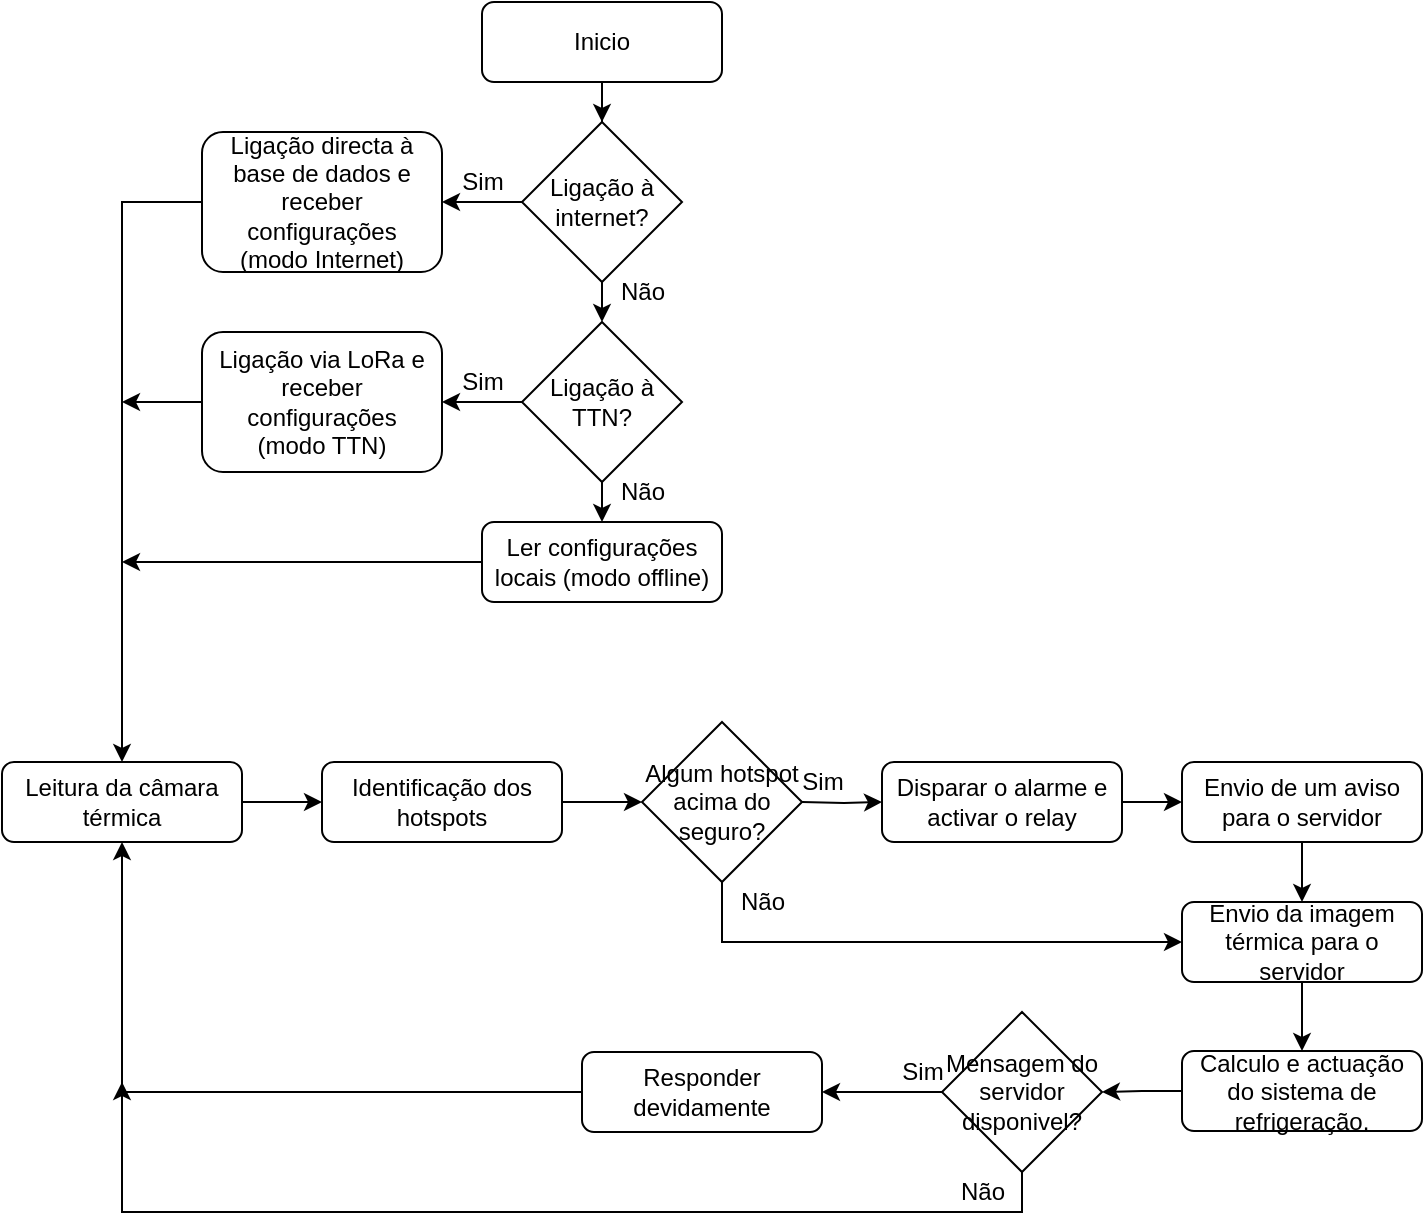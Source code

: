 <mxfile version="12.9.5" type="device"><diagram id="C5RBs43oDa-KdzZeNtuy" name="Page-1"><mxGraphModel dx="1422" dy="769" grid="1" gridSize="10" guides="1" tooltips="1" connect="1" arrows="1" fold="1" page="1" pageScale="1" pageWidth="827" pageHeight="1169" math="0" shadow="0"><root><mxCell id="WIyWlLk6GJQsqaUBKTNV-0"/><mxCell id="WIyWlLk6GJQsqaUBKTNV-1" parent="WIyWlLk6GJQsqaUBKTNV-0"/><mxCell id="OyhcpKSAVuFAqpmt40ao-4" value="" style="edgeStyle=orthogonalEdgeStyle;rounded=0;orthogonalLoop=1;jettySize=auto;html=1;" edge="1" parent="WIyWlLk6GJQsqaUBKTNV-1" source="WIyWlLk6GJQsqaUBKTNV-3" target="OyhcpKSAVuFAqpmt40ao-3"><mxGeometry relative="1" as="geometry"/></mxCell><mxCell id="WIyWlLk6GJQsqaUBKTNV-3" value="Leitura da câmara térmica" style="rounded=1;whiteSpace=wrap;html=1;fontSize=12;glass=0;strokeWidth=1;shadow=0;" parent="WIyWlLk6GJQsqaUBKTNV-1" vertex="1"><mxGeometry x="30" y="400" width="120" height="40" as="geometry"/></mxCell><mxCell id="OyhcpKSAVuFAqpmt40ao-7" value="" style="edgeStyle=orthogonalEdgeStyle;rounded=0;orthogonalLoop=1;jettySize=auto;html=1;" edge="1" parent="WIyWlLk6GJQsqaUBKTNV-1" source="OyhcpKSAVuFAqpmt40ao-3"><mxGeometry relative="1" as="geometry"><mxPoint x="350" y="420" as="targetPoint"/></mxGeometry></mxCell><mxCell id="OyhcpKSAVuFAqpmt40ao-3" value="Identificação dos hotspots" style="rounded=1;whiteSpace=wrap;html=1;fontSize=12;glass=0;strokeWidth=1;shadow=0;" vertex="1" parent="WIyWlLk6GJQsqaUBKTNV-1"><mxGeometry x="190" y="400" width="120" height="40" as="geometry"/></mxCell><mxCell id="OyhcpKSAVuFAqpmt40ao-10" value="" style="edgeStyle=orthogonalEdgeStyle;rounded=0;orthogonalLoop=1;jettySize=auto;html=1;" edge="1" parent="WIyWlLk6GJQsqaUBKTNV-1" target="OyhcpKSAVuFAqpmt40ao-9"><mxGeometry relative="1" as="geometry"><mxPoint x="430" y="420" as="sourcePoint"/></mxGeometry></mxCell><mxCell id="OyhcpKSAVuFAqpmt40ao-50" style="edgeStyle=orthogonalEdgeStyle;rounded=0;orthogonalLoop=1;jettySize=auto;html=1;exitX=0.5;exitY=1;exitDx=0;exitDy=0;entryX=0;entryY=0.5;entryDx=0;entryDy=0;" edge="1" parent="WIyWlLk6GJQsqaUBKTNV-1" source="OyhcpKSAVuFAqpmt40ao-5" target="OyhcpKSAVuFAqpmt40ao-15"><mxGeometry relative="1" as="geometry"/></mxCell><mxCell id="OyhcpKSAVuFAqpmt40ao-5" value="Algum hotspot acima do seguro?" style="rhombus;whiteSpace=wrap;html=1;" vertex="1" parent="WIyWlLk6GJQsqaUBKTNV-1"><mxGeometry x="350" y="380" width="80" height="80" as="geometry"/></mxCell><mxCell id="OyhcpKSAVuFAqpmt40ao-53" value="" style="edgeStyle=orthogonalEdgeStyle;rounded=0;orthogonalLoop=1;jettySize=auto;html=1;" edge="1" parent="WIyWlLk6GJQsqaUBKTNV-1" source="OyhcpKSAVuFAqpmt40ao-9" target="OyhcpKSAVuFAqpmt40ao-52"><mxGeometry relative="1" as="geometry"/></mxCell><mxCell id="OyhcpKSAVuFAqpmt40ao-9" value="Disparar o alarme e activar o relay" style="rounded=1;whiteSpace=wrap;html=1;fontSize=12;glass=0;strokeWidth=1;shadow=0;" vertex="1" parent="WIyWlLk6GJQsqaUBKTNV-1"><mxGeometry x="470" y="400" width="120" height="40" as="geometry"/></mxCell><mxCell id="OyhcpKSAVuFAqpmt40ao-11" value="Sim" style="text;html=1;align=center;verticalAlign=middle;resizable=0;points=[];autosize=1;" vertex="1" parent="WIyWlLk6GJQsqaUBKTNV-1"><mxGeometry x="420" y="400" width="40" height="20" as="geometry"/></mxCell><mxCell id="OyhcpKSAVuFAqpmt40ao-58" style="edgeStyle=orthogonalEdgeStyle;rounded=0;orthogonalLoop=1;jettySize=auto;html=1;exitX=0.5;exitY=1;exitDx=0;exitDy=0;entryX=0.5;entryY=0;entryDx=0;entryDy=0;" edge="1" parent="WIyWlLk6GJQsqaUBKTNV-1" source="OyhcpKSAVuFAqpmt40ao-15" target="OyhcpKSAVuFAqpmt40ao-57"><mxGeometry relative="1" as="geometry"><mxPoint x="680" y="540" as="targetPoint"/></mxGeometry></mxCell><mxCell id="OyhcpKSAVuFAqpmt40ao-15" value="Envio da imagem térmica para o servidor" style="rounded=1;whiteSpace=wrap;html=1;fontSize=12;glass=0;strokeWidth=1;shadow=0;" vertex="1" parent="WIyWlLk6GJQsqaUBKTNV-1"><mxGeometry x="620" y="470" width="120" height="40" as="geometry"/></mxCell><mxCell id="OyhcpKSAVuFAqpmt40ao-25" value="" style="edgeStyle=orthogonalEdgeStyle;rounded=0;orthogonalLoop=1;jettySize=auto;html=1;" edge="1" parent="WIyWlLk6GJQsqaUBKTNV-1" source="OyhcpKSAVuFAqpmt40ao-23" target="OyhcpKSAVuFAqpmt40ao-24"><mxGeometry relative="1" as="geometry"/></mxCell><mxCell id="OyhcpKSAVuFAqpmt40ao-23" value="Inicio" style="rounded=1;whiteSpace=wrap;html=1;fontSize=12;glass=0;strokeWidth=1;shadow=0;" vertex="1" parent="WIyWlLk6GJQsqaUBKTNV-1"><mxGeometry x="270" y="20" width="120" height="40" as="geometry"/></mxCell><mxCell id="OyhcpKSAVuFAqpmt40ao-33" style="edgeStyle=orthogonalEdgeStyle;rounded=0;orthogonalLoop=1;jettySize=auto;html=1;exitX=0.5;exitY=1;exitDx=0;exitDy=0;entryX=0.5;entryY=0;entryDx=0;entryDy=0;" edge="1" parent="WIyWlLk6GJQsqaUBKTNV-1" source="OyhcpKSAVuFAqpmt40ao-24" target="OyhcpKSAVuFAqpmt40ao-32"><mxGeometry relative="1" as="geometry"/></mxCell><mxCell id="OyhcpKSAVuFAqpmt40ao-41" value="" style="edgeStyle=orthogonalEdgeStyle;rounded=0;orthogonalLoop=1;jettySize=auto;html=1;" edge="1" parent="WIyWlLk6GJQsqaUBKTNV-1" source="OyhcpKSAVuFAqpmt40ao-24" target="OyhcpKSAVuFAqpmt40ao-30"><mxGeometry relative="1" as="geometry"/></mxCell><mxCell id="OyhcpKSAVuFAqpmt40ao-24" value="Ligação à internet?" style="rhombus;whiteSpace=wrap;html=1;" vertex="1" parent="WIyWlLk6GJQsqaUBKTNV-1"><mxGeometry x="290" y="80" width="80" height="80" as="geometry"/></mxCell><mxCell id="OyhcpKSAVuFAqpmt40ao-36" style="edgeStyle=orthogonalEdgeStyle;rounded=0;orthogonalLoop=1;jettySize=auto;html=1;exitX=0;exitY=0.5;exitDx=0;exitDy=0;entryX=0.5;entryY=0;entryDx=0;entryDy=0;" edge="1" parent="WIyWlLk6GJQsqaUBKTNV-1" source="OyhcpKSAVuFAqpmt40ao-30" target="WIyWlLk6GJQsqaUBKTNV-3"><mxGeometry relative="1" as="geometry"/></mxCell><mxCell id="OyhcpKSAVuFAqpmt40ao-30" value="&lt;div&gt;Ligação directa à base de dados e receber configurações &lt;br&gt;&lt;/div&gt;&lt;div&gt;(modo Internet)&lt;/div&gt;" style="rounded=1;whiteSpace=wrap;html=1;fontSize=12;glass=0;strokeWidth=1;shadow=0;" vertex="1" parent="WIyWlLk6GJQsqaUBKTNV-1"><mxGeometry x="130" y="85" width="120" height="70" as="geometry"/></mxCell><mxCell id="OyhcpKSAVuFAqpmt40ao-37" style="edgeStyle=orthogonalEdgeStyle;rounded=0;orthogonalLoop=1;jettySize=auto;html=1;exitX=0;exitY=0.5;exitDx=0;exitDy=0;" edge="1" parent="WIyWlLk6GJQsqaUBKTNV-1" source="OyhcpKSAVuFAqpmt40ao-31"><mxGeometry relative="1" as="geometry"><mxPoint x="90" y="220" as="targetPoint"/></mxGeometry></mxCell><mxCell id="OyhcpKSAVuFAqpmt40ao-31" value="Ligação via LoRa e receber configurações&lt;br&gt;(modo TTN)" style="rounded=1;whiteSpace=wrap;html=1;fontSize=12;glass=0;strokeWidth=1;shadow=0;" vertex="1" parent="WIyWlLk6GJQsqaUBKTNV-1"><mxGeometry x="130" y="185" width="120" height="70" as="geometry"/></mxCell><mxCell id="OyhcpKSAVuFAqpmt40ao-35" style="edgeStyle=orthogonalEdgeStyle;rounded=0;orthogonalLoop=1;jettySize=auto;html=1;exitX=0.5;exitY=1;exitDx=0;exitDy=0;entryX=0.5;entryY=0;entryDx=0;entryDy=0;" edge="1" parent="WIyWlLk6GJQsqaUBKTNV-1" source="OyhcpKSAVuFAqpmt40ao-32" target="OyhcpKSAVuFAqpmt40ao-34"><mxGeometry relative="1" as="geometry"/></mxCell><mxCell id="OyhcpKSAVuFAqpmt40ao-40" value="" style="edgeStyle=orthogonalEdgeStyle;rounded=0;orthogonalLoop=1;jettySize=auto;html=1;" edge="1" parent="WIyWlLk6GJQsqaUBKTNV-1" source="OyhcpKSAVuFAqpmt40ao-32" target="OyhcpKSAVuFAqpmt40ao-31"><mxGeometry relative="1" as="geometry"/></mxCell><mxCell id="OyhcpKSAVuFAqpmt40ao-32" value="Ligação à TTN?" style="rhombus;whiteSpace=wrap;html=1;" vertex="1" parent="WIyWlLk6GJQsqaUBKTNV-1"><mxGeometry x="290" y="180" width="80" height="80" as="geometry"/></mxCell><mxCell id="OyhcpKSAVuFAqpmt40ao-39" value="" style="edgeStyle=orthogonalEdgeStyle;rounded=0;orthogonalLoop=1;jettySize=auto;html=1;" edge="1" parent="WIyWlLk6GJQsqaUBKTNV-1" source="OyhcpKSAVuFAqpmt40ao-34"><mxGeometry relative="1" as="geometry"><mxPoint x="90" y="300" as="targetPoint"/></mxGeometry></mxCell><mxCell id="OyhcpKSAVuFAqpmt40ao-34" value="Ler configurações locais (modo offline)" style="rounded=1;whiteSpace=wrap;html=1;fontSize=12;glass=0;strokeWidth=1;shadow=0;" vertex="1" parent="WIyWlLk6GJQsqaUBKTNV-1"><mxGeometry x="270" y="280" width="120" height="40" as="geometry"/></mxCell><mxCell id="OyhcpKSAVuFAqpmt40ao-44" value="Sim" style="text;html=1;align=center;verticalAlign=middle;resizable=0;points=[];autosize=1;" vertex="1" parent="WIyWlLk6GJQsqaUBKTNV-1"><mxGeometry x="250" y="100" width="40" height="20" as="geometry"/></mxCell><mxCell id="OyhcpKSAVuFAqpmt40ao-45" value="Sim" style="text;html=1;align=center;verticalAlign=middle;resizable=0;points=[];autosize=1;" vertex="1" parent="WIyWlLk6GJQsqaUBKTNV-1"><mxGeometry x="250" y="200" width="40" height="20" as="geometry"/></mxCell><mxCell id="OyhcpKSAVuFAqpmt40ao-47" value="Não" style="text;html=1;align=center;verticalAlign=middle;resizable=0;points=[];autosize=1;" vertex="1" parent="WIyWlLk6GJQsqaUBKTNV-1"><mxGeometry x="330" y="155" width="40" height="20" as="geometry"/></mxCell><mxCell id="OyhcpKSAVuFAqpmt40ao-48" value="Não" style="text;html=1;align=center;verticalAlign=middle;resizable=0;points=[];autosize=1;" vertex="1" parent="WIyWlLk6GJQsqaUBKTNV-1"><mxGeometry x="330" y="255" width="40" height="20" as="geometry"/></mxCell><mxCell id="OyhcpKSAVuFAqpmt40ao-51" value="Não" style="text;html=1;align=center;verticalAlign=middle;resizable=0;points=[];autosize=1;" vertex="1" parent="WIyWlLk6GJQsqaUBKTNV-1"><mxGeometry x="390" y="460" width="40" height="20" as="geometry"/></mxCell><mxCell id="OyhcpKSAVuFAqpmt40ao-56" style="edgeStyle=orthogonalEdgeStyle;rounded=0;orthogonalLoop=1;jettySize=auto;html=1;exitX=0.5;exitY=1;exitDx=0;exitDy=0;entryX=0.5;entryY=0;entryDx=0;entryDy=0;" edge="1" parent="WIyWlLk6GJQsqaUBKTNV-1" source="OyhcpKSAVuFAqpmt40ao-52" target="OyhcpKSAVuFAqpmt40ao-15"><mxGeometry relative="1" as="geometry"/></mxCell><mxCell id="OyhcpKSAVuFAqpmt40ao-52" value="Envio de um aviso para o servidor" style="rounded=1;whiteSpace=wrap;html=1;fontSize=12;glass=0;strokeWidth=1;shadow=0;" vertex="1" parent="WIyWlLk6GJQsqaUBKTNV-1"><mxGeometry x="620" y="400" width="120" height="40" as="geometry"/></mxCell><mxCell id="OyhcpKSAVuFAqpmt40ao-68" style="edgeStyle=orthogonalEdgeStyle;rounded=0;orthogonalLoop=1;jettySize=auto;html=1;exitX=0;exitY=0.5;exitDx=0;exitDy=0;entryX=1;entryY=0.5;entryDx=0;entryDy=0;" edge="1" parent="WIyWlLk6GJQsqaUBKTNV-1" source="OyhcpKSAVuFAqpmt40ao-57" target="OyhcpKSAVuFAqpmt40ao-59"><mxGeometry relative="1" as="geometry"/></mxCell><mxCell id="OyhcpKSAVuFAqpmt40ao-57" value="Calculo e actuação do sistema de refrigeração. " style="rounded=1;whiteSpace=wrap;html=1;fontSize=12;glass=0;strokeWidth=1;shadow=0;" vertex="1" parent="WIyWlLk6GJQsqaUBKTNV-1"><mxGeometry x="620" y="544.5" width="120" height="40" as="geometry"/></mxCell><mxCell id="OyhcpKSAVuFAqpmt40ao-62" style="edgeStyle=orthogonalEdgeStyle;rounded=0;orthogonalLoop=1;jettySize=auto;html=1;exitX=0;exitY=0.5;exitDx=0;exitDy=0;entryX=1;entryY=0.5;entryDx=0;entryDy=0;" edge="1" parent="WIyWlLk6GJQsqaUBKTNV-1" source="OyhcpKSAVuFAqpmt40ao-59" target="OyhcpKSAVuFAqpmt40ao-61"><mxGeometry relative="1" as="geometry"/></mxCell><mxCell id="OyhcpKSAVuFAqpmt40ao-64" style="edgeStyle=orthogonalEdgeStyle;rounded=0;orthogonalLoop=1;jettySize=auto;html=1;exitX=0.5;exitY=1;exitDx=0;exitDy=0;entryX=0.5;entryY=1;entryDx=0;entryDy=0;" edge="1" parent="WIyWlLk6GJQsqaUBKTNV-1" source="OyhcpKSAVuFAqpmt40ao-59" target="WIyWlLk6GJQsqaUBKTNV-3"><mxGeometry relative="1" as="geometry"/></mxCell><mxCell id="OyhcpKSAVuFAqpmt40ao-59" value="Mensagem do servidor disponivel?" style="rhombus;whiteSpace=wrap;html=1;" vertex="1" parent="WIyWlLk6GJQsqaUBKTNV-1"><mxGeometry x="500" y="525" width="80" height="80" as="geometry"/></mxCell><mxCell id="OyhcpKSAVuFAqpmt40ao-66" style="edgeStyle=orthogonalEdgeStyle;rounded=0;orthogonalLoop=1;jettySize=auto;html=1;exitX=0;exitY=0.5;exitDx=0;exitDy=0;" edge="1" parent="WIyWlLk6GJQsqaUBKTNV-1" source="OyhcpKSAVuFAqpmt40ao-61"><mxGeometry relative="1" as="geometry"><mxPoint x="90" y="560" as="targetPoint"/><Array as="points"><mxPoint x="90" y="565"/></Array></mxGeometry></mxCell><mxCell id="OyhcpKSAVuFAqpmt40ao-61" value="Responder devidamente" style="rounded=1;whiteSpace=wrap;html=1;fontSize=12;glass=0;strokeWidth=1;shadow=0;" vertex="1" parent="WIyWlLk6GJQsqaUBKTNV-1"><mxGeometry x="320" y="545" width="120" height="40" as="geometry"/></mxCell><mxCell id="OyhcpKSAVuFAqpmt40ao-63" value="Sim" style="text;html=1;align=center;verticalAlign=middle;resizable=0;points=[];autosize=1;" vertex="1" parent="WIyWlLk6GJQsqaUBKTNV-1"><mxGeometry x="470" y="545" width="40" height="20" as="geometry"/></mxCell><mxCell id="OyhcpKSAVuFAqpmt40ao-65" value="Não" style="text;html=1;align=center;verticalAlign=middle;resizable=0;points=[];autosize=1;" vertex="1" parent="WIyWlLk6GJQsqaUBKTNV-1"><mxGeometry x="500" y="605" width="40" height="20" as="geometry"/></mxCell></root></mxGraphModel></diagram></mxfile>